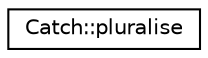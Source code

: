 digraph "Graphical Class Hierarchy"
{
  edge [fontname="Helvetica",fontsize="10",labelfontname="Helvetica",labelfontsize="10"];
  node [fontname="Helvetica",fontsize="10",shape=record];
  rankdir="LR";
  Node1 [label="Catch::pluralise",height=0.2,width=0.4,color="black", fillcolor="white", style="filled",URL="$d2/d54/structCatch_1_1pluralise.html"];
}
